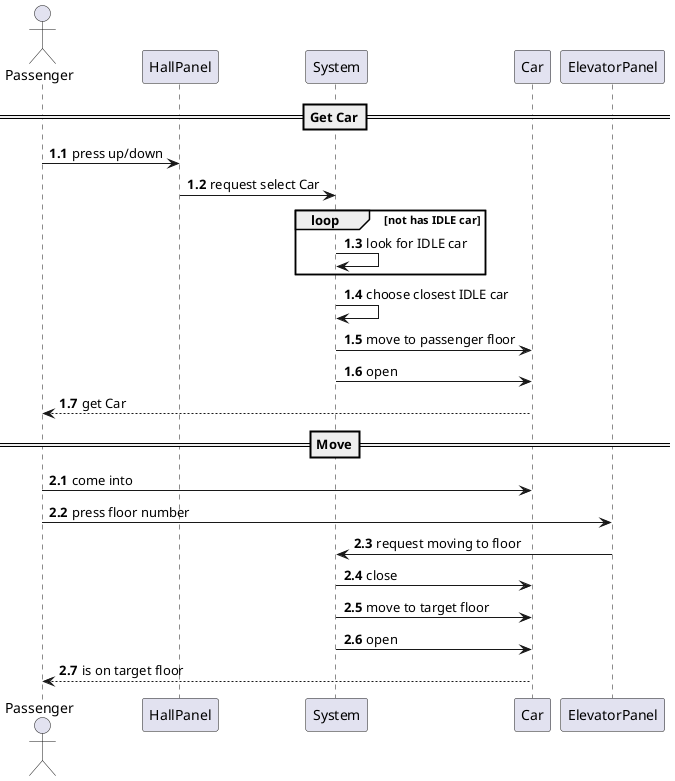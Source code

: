 @startuml

actor Passenger
participant HallPanel
participant System
participant Car
participant ElevatorPanel

==Get Car==

autonumber 1.1

Passenger -> HallPanel: press up/down
HallPanel -> System: request select Car
loop not has IDLE car
    System -> System: look for IDLE car
end loop
System -> System: choose closest IDLE car
System -> Car: move to passenger floor
System -> Car: open
Car --> Passenger: get Car

==Move==

autonumber 2.1

Passenger -> Car: come into
Passenger -> ElevatorPanel: press floor number
ElevatorPanel -> System: request moving to floor
System -> Car: close
System -> Car: move to target floor
System -> Car: open
Car --> Passenger: is on target floor

@enduml
